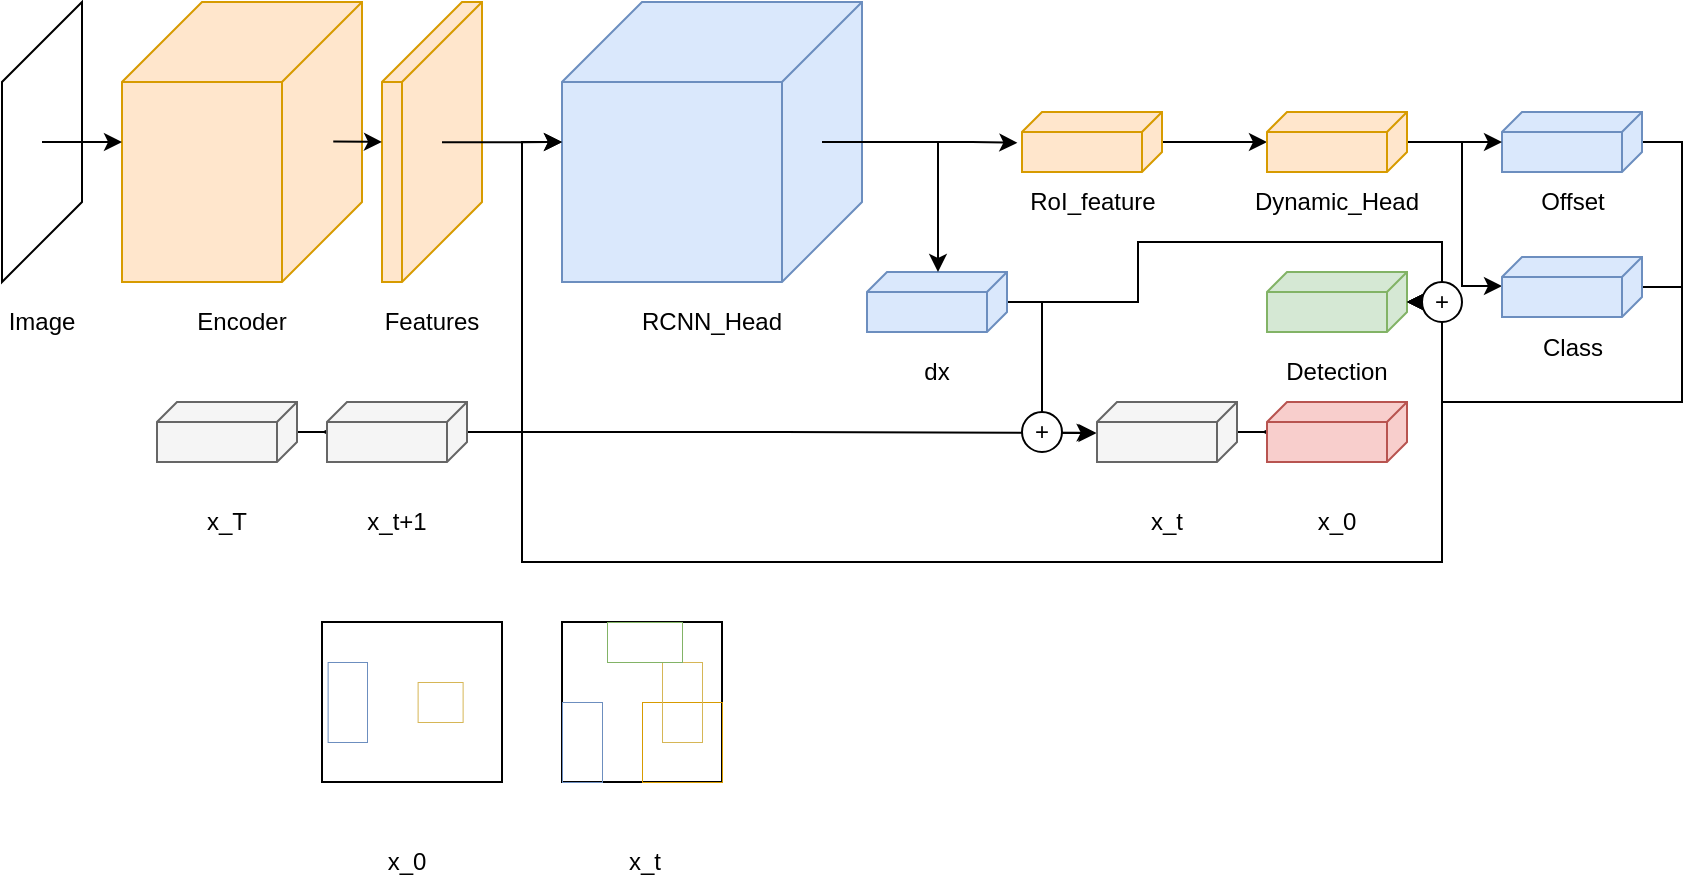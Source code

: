 <mxfile version="21.2.1" type="device">
  <diagram name="페이지-1" id="WjTWZu_wgfsH3Yp1EPEO">
    <mxGraphModel dx="1485" dy="812" grid="1" gridSize="10" guides="1" tooltips="1" connect="1" arrows="1" fold="1" page="1" pageScale="1" pageWidth="400" pageHeight="200" math="0" shadow="0">
      <root>
        <mxCell id="0" />
        <mxCell id="1" parent="0" />
        <mxCell id="LTw5yQqBx48sPHNNN6xt-4" value="Image" style="text;html=1;strokeColor=none;fillColor=none;align=center;verticalAlign=middle;whiteSpace=wrap;rounded=0;" parent="1" vertex="1">
          <mxGeometry x="39.91" y="370" width="40" as="geometry" />
        </mxCell>
        <mxCell id="LTw5yQqBx48sPHNNN6xt-5" value="Encoder" style="text;html=1;strokeColor=none;fillColor=none;align=center;verticalAlign=middle;whiteSpace=wrap;rounded=0;" parent="1" vertex="1">
          <mxGeometry x="140" y="370" width="40" as="geometry" />
        </mxCell>
        <mxCell id="AjTzXF5Oelp-aFMQVaQH-9" value="" style="shape=cube;whiteSpace=wrap;html=1;boundedLbl=1;backgroundOutline=1;darkOpacity=0;darkOpacity2=0;size=40;flipH=1;fillColor=#ffe6cc;strokeColor=#d79b00;" parent="1" vertex="1">
          <mxGeometry x="100" y="210" width="120" height="140" as="geometry" />
        </mxCell>
        <mxCell id="AjTzXF5Oelp-aFMQVaQH-11" value="" style="shape=parallelogram;perimeter=parallelogramPerimeter;whiteSpace=wrap;html=1;fixedSize=1;rotation=-90;size=40;flipH=1;fillStyle=solid;" parent="1" vertex="1">
          <mxGeometry x="-10" y="260" width="140" height="40" as="geometry" />
        </mxCell>
        <mxCell id="AjTzXF5Oelp-aFMQVaQH-12" value="" style="shape=cube;whiteSpace=wrap;html=1;boundedLbl=1;backgroundOutline=1;darkOpacity=0;darkOpacity2=0;size=40;flipH=1;fillColor=#ffe6cc;strokeColor=#d79b00;" parent="1" vertex="1">
          <mxGeometry x="230" y="210" width="50" height="140" as="geometry" />
        </mxCell>
        <mxCell id="AjTzXF5Oelp-aFMQVaQH-14" value="Features" style="text;html=1;strokeColor=none;fillColor=none;align=center;verticalAlign=middle;whiteSpace=wrap;rounded=0;" parent="1" vertex="1">
          <mxGeometry x="235" y="370" width="40" as="geometry" />
        </mxCell>
        <mxCell id="AjTzXF5Oelp-aFMQVaQH-16" value="x_t+1" style="text;html=1;strokeColor=none;fillColor=none;align=center;verticalAlign=middle;whiteSpace=wrap;rounded=0;" parent="1" vertex="1">
          <mxGeometry x="195" y="470" width="85" as="geometry" />
        </mxCell>
        <mxCell id="AjTzXF5Oelp-aFMQVaQH-24" value="" style="endArrow=classic;html=1;rounded=0;exitX=0.5;exitY=0.5;exitDx=0;exitDy=0;exitPerimeter=0;" parent="1" source="AjTzXF5Oelp-aFMQVaQH-11" edge="1">
          <mxGeometry width="50" height="50" relative="1" as="geometry">
            <mxPoint x="220" y="420" as="sourcePoint" />
            <mxPoint x="100" y="280" as="targetPoint" />
          </mxGeometry>
        </mxCell>
        <mxCell id="AjTzXF5Oelp-aFMQVaQH-26" value="" style="endArrow=classic;html=1;rounded=0;exitX=0.5;exitY=0.5;exitDx=0;exitDy=0;exitPerimeter=0;" parent="1" edge="1">
          <mxGeometry width="50" height="50" relative="1" as="geometry">
            <mxPoint x="205.63" y="279.71" as="sourcePoint" />
            <mxPoint x="230" y="280" as="targetPoint" />
          </mxGeometry>
        </mxCell>
        <mxCell id="G3NelD-k7GDp5YI_SeNo-103" style="edgeStyle=orthogonalEdgeStyle;rounded=0;orthogonalLoop=1;jettySize=auto;html=1;" edge="1" parent="1" source="AjTzXF5Oelp-aFMQVaQH-34">
          <mxGeometry relative="1" as="geometry">
            <mxPoint x="200" y="425" as="targetPoint" />
          </mxGeometry>
        </mxCell>
        <mxCell id="AjTzXF5Oelp-aFMQVaQH-34" value="" style="shape=cube;whiteSpace=wrap;html=1;boundedLbl=1;backgroundOutline=1;darkOpacity=0;darkOpacity2=0;size=10;flipH=1;fillColor=#f5f5f5;strokeColor=#666666;fontColor=#333333;" parent="1" vertex="1">
          <mxGeometry x="117.5" y="410" width="70" height="30" as="geometry" />
        </mxCell>
        <mxCell id="AjTzXF5Oelp-aFMQVaQH-37" value="x_T" style="text;html=1;strokeColor=none;fillColor=none;align=center;verticalAlign=middle;whiteSpace=wrap;rounded=0;" parent="1" vertex="1">
          <mxGeometry x="110" y="470" width="85" as="geometry" />
        </mxCell>
        <mxCell id="AjTzXF5Oelp-aFMQVaQH-41" value="x_0" style="text;html=1;strokeColor=none;fillColor=none;align=center;verticalAlign=middle;whiteSpace=wrap;rounded=0;" parent="1" vertex="1">
          <mxGeometry x="200" y="640" width="85" as="geometry" />
        </mxCell>
        <mxCell id="G3NelD-k7GDp5YI_SeNo-3" value="x_t" style="text;html=1;strokeColor=none;fillColor=none;align=center;verticalAlign=middle;whiteSpace=wrap;rounded=0;" vertex="1" parent="1">
          <mxGeometry x="319.37" y="640" width="85" as="geometry" />
        </mxCell>
        <mxCell id="G3NelD-k7GDp5YI_SeNo-35" value="" style="shape=cube;whiteSpace=wrap;html=1;boundedLbl=1;backgroundOutline=1;darkOpacity=0;darkOpacity2=0;size=40;flipH=1;fillColor=#dae8fc;strokeColor=#6c8ebf;" vertex="1" parent="1">
          <mxGeometry x="320" y="210" width="150" height="140" as="geometry" />
        </mxCell>
        <mxCell id="G3NelD-k7GDp5YI_SeNo-36" value="RCNN_Head" style="text;html=1;strokeColor=none;fillColor=none;align=center;verticalAlign=middle;whiteSpace=wrap;rounded=0;" vertex="1" parent="1">
          <mxGeometry x="375" y="370" width="40" as="geometry" />
        </mxCell>
        <mxCell id="G3NelD-k7GDp5YI_SeNo-90" value="" style="group" vertex="1" connectable="0" parent="1">
          <mxGeometry x="320" y="520" width="80" height="80" as="geometry" />
        </mxCell>
        <mxCell id="G3NelD-k7GDp5YI_SeNo-84" value="" style="rounded=0;whiteSpace=wrap;html=1;" vertex="1" parent="G3NelD-k7GDp5YI_SeNo-90">
          <mxGeometry width="80" height="80" as="geometry" />
        </mxCell>
        <mxCell id="G3NelD-k7GDp5YI_SeNo-86" value="" style="rounded=0;whiteSpace=wrap;html=1;strokeWidth=0.5;fillColor=none;strokeColor=#6c8ebf;" vertex="1" parent="G3NelD-k7GDp5YI_SeNo-90">
          <mxGeometry y="40" width="20" height="40" as="geometry" />
        </mxCell>
        <mxCell id="G3NelD-k7GDp5YI_SeNo-87" value="" style="rounded=0;whiteSpace=wrap;html=1;strokeWidth=0.5;fillColor=none;strokeColor=#d79b00;" vertex="1" parent="G3NelD-k7GDp5YI_SeNo-90">
          <mxGeometry x="40" y="40" width="40" height="40" as="geometry" />
        </mxCell>
        <mxCell id="G3NelD-k7GDp5YI_SeNo-88" value="" style="rounded=0;whiteSpace=wrap;html=1;strokeWidth=0.5;fillColor=none;strokeColor=#d6b656;" vertex="1" parent="G3NelD-k7GDp5YI_SeNo-90">
          <mxGeometry x="50" y="20" width="20" height="40" as="geometry" />
        </mxCell>
        <mxCell id="G3NelD-k7GDp5YI_SeNo-89" value="" style="rounded=0;whiteSpace=wrap;html=1;strokeWidth=0.5;fillColor=none;strokeColor=#82b366;" vertex="1" parent="G3NelD-k7GDp5YI_SeNo-90">
          <mxGeometry x="22.5" width="37.5" height="20" as="geometry" />
        </mxCell>
        <mxCell id="G3NelD-k7GDp5YI_SeNo-96" value="" style="group" vertex="1" connectable="0" parent="1">
          <mxGeometry x="200" y="520" width="90" height="80" as="geometry" />
        </mxCell>
        <mxCell id="G3NelD-k7GDp5YI_SeNo-91" value="" style="rounded=0;whiteSpace=wrap;html=1;" vertex="1" parent="G3NelD-k7GDp5YI_SeNo-96">
          <mxGeometry width="90" height="80" as="geometry" />
        </mxCell>
        <mxCell id="G3NelD-k7GDp5YI_SeNo-92" value="" style="rounded=0;whiteSpace=wrap;html=1;strokeWidth=0.5;fillColor=none;strokeColor=#6c8ebf;" vertex="1" parent="G3NelD-k7GDp5YI_SeNo-96">
          <mxGeometry x="2.812" y="20" width="19.688" height="40" as="geometry" />
        </mxCell>
        <mxCell id="G3NelD-k7GDp5YI_SeNo-94" value="" style="rounded=0;whiteSpace=wrap;html=1;strokeWidth=0.5;fillColor=none;strokeColor=#d6b656;" vertex="1" parent="G3NelD-k7GDp5YI_SeNo-96">
          <mxGeometry x="47.807" y="30" width="22.5" height="20" as="geometry" />
        </mxCell>
        <mxCell id="G3NelD-k7GDp5YI_SeNo-110" style="edgeStyle=orthogonalEdgeStyle;rounded=0;orthogonalLoop=1;jettySize=auto;html=1;entryX=1;entryY=0.5;entryDx=0;entryDy=0;entryPerimeter=0;" edge="1" parent="1" source="G3NelD-k7GDp5YI_SeNo-97" target="G3NelD-k7GDp5YI_SeNo-35">
          <mxGeometry relative="1" as="geometry">
            <Array as="points">
              <mxPoint x="300" y="425" />
              <mxPoint x="300" y="280" />
            </Array>
          </mxGeometry>
        </mxCell>
        <mxCell id="G3NelD-k7GDp5YI_SeNo-125" style="edgeStyle=orthogonalEdgeStyle;rounded=0;orthogonalLoop=1;jettySize=auto;html=1;entryX=1.003;entryY=0.517;entryDx=0;entryDy=0;entryPerimeter=0;" edge="1" parent="1" source="G3NelD-k7GDp5YI_SeNo-97" target="G3NelD-k7GDp5YI_SeNo-99">
          <mxGeometry relative="1" as="geometry" />
        </mxCell>
        <mxCell id="G3NelD-k7GDp5YI_SeNo-143" style="edgeStyle=orthogonalEdgeStyle;rounded=0;orthogonalLoop=1;jettySize=auto;html=1;" edge="1" parent="1" source="G3NelD-k7GDp5YI_SeNo-97" target="G3NelD-k7GDp5YI_SeNo-112">
          <mxGeometry relative="1" as="geometry">
            <Array as="points">
              <mxPoint x="300" y="425" />
              <mxPoint x="300" y="490" />
              <mxPoint x="760" y="490" />
              <mxPoint x="760" y="360" />
            </Array>
          </mxGeometry>
        </mxCell>
        <mxCell id="G3NelD-k7GDp5YI_SeNo-97" value="" style="shape=cube;whiteSpace=wrap;html=1;boundedLbl=1;backgroundOutline=1;darkOpacity=0;darkOpacity2=0;size=10;flipH=1;fillColor=#f5f5f5;strokeColor=#666666;fontColor=#333333;" vertex="1" parent="1">
          <mxGeometry x="202.5" y="410" width="70" height="30" as="geometry" />
        </mxCell>
        <mxCell id="G3NelD-k7GDp5YI_SeNo-98" value="x_0" style="text;html=1;strokeColor=none;fillColor=none;align=center;verticalAlign=middle;whiteSpace=wrap;rounded=0;" vertex="1" parent="1">
          <mxGeometry x="665" y="470" width="85" as="geometry" />
        </mxCell>
        <mxCell id="G3NelD-k7GDp5YI_SeNo-104" style="edgeStyle=orthogonalEdgeStyle;rounded=0;orthogonalLoop=1;jettySize=auto;html=1;" edge="1" parent="1" source="G3NelD-k7GDp5YI_SeNo-99">
          <mxGeometry relative="1" as="geometry">
            <mxPoint x="670" y="425" as="targetPoint" />
          </mxGeometry>
        </mxCell>
        <mxCell id="G3NelD-k7GDp5YI_SeNo-99" value="" style="shape=cube;whiteSpace=wrap;html=1;boundedLbl=1;backgroundOutline=1;darkOpacity=0;darkOpacity2=0;size=10;flipH=1;fillColor=#f5f5f5;strokeColor=#666666;fontColor=#333333;" vertex="1" parent="1">
          <mxGeometry x="587.5" y="410" width="70" height="30" as="geometry" />
        </mxCell>
        <mxCell id="G3NelD-k7GDp5YI_SeNo-100" value="x_t" style="text;html=1;strokeColor=none;fillColor=none;align=center;verticalAlign=middle;whiteSpace=wrap;rounded=0;" vertex="1" parent="1">
          <mxGeometry x="580" y="470" width="85" as="geometry" />
        </mxCell>
        <mxCell id="G3NelD-k7GDp5YI_SeNo-101" value="" style="shape=cube;whiteSpace=wrap;html=1;boundedLbl=1;backgroundOutline=1;darkOpacity=0;darkOpacity2=0;size=10;flipH=1;fillColor=#f8cecc;strokeColor=#b85450;" vertex="1" parent="1">
          <mxGeometry x="672.5" y="410" width="70" height="30" as="geometry" />
        </mxCell>
        <mxCell id="G3NelD-k7GDp5YI_SeNo-105" style="edgeStyle=orthogonalEdgeStyle;rounded=0;orthogonalLoop=1;jettySize=auto;html=1;exitX=0.4;exitY=0.501;exitDx=0;exitDy=0;exitPerimeter=0;" edge="1" parent="1" source="AjTzXF5Oelp-aFMQVaQH-12">
          <mxGeometry relative="1" as="geometry">
            <mxPoint x="320" y="280" as="targetPoint" />
          </mxGeometry>
        </mxCell>
        <mxCell id="G3NelD-k7GDp5YI_SeNo-112" value="" style="shape=cube;whiteSpace=wrap;html=1;boundedLbl=1;backgroundOutline=1;darkOpacity=0;darkOpacity2=0;size=10;flipH=1;fillColor=#d5e8d4;strokeColor=#82b366;" vertex="1" parent="1">
          <mxGeometry x="672.5" y="345" width="70" height="30" as="geometry" />
        </mxCell>
        <mxCell id="G3NelD-k7GDp5YI_SeNo-133" style="edgeStyle=orthogonalEdgeStyle;rounded=0;orthogonalLoop=1;jettySize=auto;html=1;" edge="1" parent="1" source="G3NelD-k7GDp5YI_SeNo-117" target="G3NelD-k7GDp5YI_SeNo-131">
          <mxGeometry relative="1" as="geometry">
            <mxPoint x="627.5" y="280" as="sourcePoint" />
          </mxGeometry>
        </mxCell>
        <mxCell id="G3NelD-k7GDp5YI_SeNo-117" value="" style="shape=cube;whiteSpace=wrap;html=1;boundedLbl=1;backgroundOutline=1;darkOpacity=0;darkOpacity2=0;size=10;flipH=1;fillColor=#ffe6cc;strokeColor=#d79b00;" vertex="1" parent="1">
          <mxGeometry x="550" y="265" width="70" height="30" as="geometry" />
        </mxCell>
        <mxCell id="G3NelD-k7GDp5YI_SeNo-140" style="edgeStyle=orthogonalEdgeStyle;rounded=0;orthogonalLoop=1;jettySize=auto;html=1;" edge="1" parent="1" source="G3NelD-k7GDp5YI_SeNo-118" target="G3NelD-k7GDp5YI_SeNo-112">
          <mxGeometry relative="1" as="geometry">
            <Array as="points">
              <mxPoint x="880" y="280" />
              <mxPoint x="880" y="410" />
              <mxPoint x="760" y="410" />
              <mxPoint x="760" y="360" />
            </Array>
          </mxGeometry>
        </mxCell>
        <mxCell id="G3NelD-k7GDp5YI_SeNo-118" value="" style="shape=cube;whiteSpace=wrap;html=1;boundedLbl=1;backgroundOutline=1;darkOpacity=0;darkOpacity2=0;size=10;flipH=1;fillColor=#dae8fc;strokeColor=#6c8ebf;" vertex="1" parent="1">
          <mxGeometry x="790" y="265" width="70" height="30" as="geometry" />
        </mxCell>
        <mxCell id="G3NelD-k7GDp5YI_SeNo-119" value="Detection" style="text;html=1;strokeColor=none;fillColor=none;align=center;verticalAlign=middle;whiteSpace=wrap;rounded=0;" vertex="1" parent="1">
          <mxGeometry x="665" y="395" width="85" as="geometry" />
        </mxCell>
        <mxCell id="G3NelD-k7GDp5YI_SeNo-121" style="edgeStyle=orthogonalEdgeStyle;rounded=0;orthogonalLoop=1;jettySize=auto;html=1;entryX=1.017;entryY=0.511;entryDx=0;entryDy=0;entryPerimeter=0;" edge="1" parent="1" source="G3NelD-k7GDp5YI_SeNo-120" target="G3NelD-k7GDp5YI_SeNo-99">
          <mxGeometry relative="1" as="geometry">
            <Array as="points">
              <mxPoint x="560" y="360" />
              <mxPoint x="560" y="425" />
            </Array>
          </mxGeometry>
        </mxCell>
        <mxCell id="G3NelD-k7GDp5YI_SeNo-134" style="edgeStyle=orthogonalEdgeStyle;rounded=0;orthogonalLoop=1;jettySize=auto;html=1;" edge="1" parent="1" source="G3NelD-k7GDp5YI_SeNo-120" target="G3NelD-k7GDp5YI_SeNo-112">
          <mxGeometry relative="1" as="geometry">
            <Array as="points">
              <mxPoint x="608" y="360" />
              <mxPoint x="608" y="330" />
              <mxPoint x="760" y="330" />
              <mxPoint x="760" y="360" />
            </Array>
          </mxGeometry>
        </mxCell>
        <mxCell id="G3NelD-k7GDp5YI_SeNo-120" value="" style="shape=cube;whiteSpace=wrap;html=1;boundedLbl=1;backgroundOutline=1;darkOpacity=0;darkOpacity2=0;size=10;flipH=1;fillColor=#dae8fc;strokeColor=#6c8ebf;" vertex="1" parent="1">
          <mxGeometry x="472.5" y="345" width="70" height="30" as="geometry" />
        </mxCell>
        <mxCell id="G3NelD-k7GDp5YI_SeNo-122" value="dx" style="text;html=1;strokeColor=none;fillColor=none;align=center;verticalAlign=middle;whiteSpace=wrap;rounded=0;" vertex="1" parent="1">
          <mxGeometry x="465" y="395" width="85" as="geometry" />
        </mxCell>
        <mxCell id="G3NelD-k7GDp5YI_SeNo-126" value="+" style="ellipse;whiteSpace=wrap;html=1;aspect=fixed;" vertex="1" parent="1">
          <mxGeometry x="550" y="415" width="20" height="20" as="geometry" />
        </mxCell>
        <mxCell id="G3NelD-k7GDp5YI_SeNo-128" style="edgeStyle=orthogonalEdgeStyle;rounded=0;orthogonalLoop=1;jettySize=auto;html=1;exitX=0.133;exitY=0.5;exitDx=0;exitDy=0;exitPerimeter=0;" edge="1" parent="1" source="G3NelD-k7GDp5YI_SeNo-35" target="G3NelD-k7GDp5YI_SeNo-120">
          <mxGeometry relative="1" as="geometry">
            <mxPoint x="530" y="330" as="targetPoint" />
            <Array as="points">
              <mxPoint x="508" y="280" />
            </Array>
          </mxGeometry>
        </mxCell>
        <mxCell id="G3NelD-k7GDp5YI_SeNo-129" style="edgeStyle=orthogonalEdgeStyle;rounded=0;orthogonalLoop=1;jettySize=auto;html=1;exitX=0.133;exitY=0.5;exitDx=0;exitDy=0;exitPerimeter=0;entryX=1.033;entryY=0.513;entryDx=0;entryDy=0;entryPerimeter=0;" edge="1" parent="1" source="G3NelD-k7GDp5YI_SeNo-35" target="G3NelD-k7GDp5YI_SeNo-117">
          <mxGeometry relative="1" as="geometry">
            <mxPoint x="525" y="280" as="targetPoint" />
            <Array as="points">
              <mxPoint x="525" y="280" />
            </Array>
          </mxGeometry>
        </mxCell>
        <mxCell id="G3NelD-k7GDp5YI_SeNo-130" value="RoI_feature" style="text;html=1;strokeColor=none;fillColor=none;align=center;verticalAlign=middle;whiteSpace=wrap;rounded=0;" vertex="1" parent="1">
          <mxGeometry x="542.5" y="310" width="85" as="geometry" />
        </mxCell>
        <mxCell id="G3NelD-k7GDp5YI_SeNo-138" style="edgeStyle=orthogonalEdgeStyle;rounded=0;orthogonalLoop=1;jettySize=auto;html=1;" edge="1" parent="1" source="G3NelD-k7GDp5YI_SeNo-131" target="G3NelD-k7GDp5YI_SeNo-118">
          <mxGeometry relative="1" as="geometry" />
        </mxCell>
        <mxCell id="G3NelD-k7GDp5YI_SeNo-139" style="edgeStyle=orthogonalEdgeStyle;rounded=0;orthogonalLoop=1;jettySize=auto;html=1;" edge="1" parent="1" source="G3NelD-k7GDp5YI_SeNo-131" target="G3NelD-k7GDp5YI_SeNo-136">
          <mxGeometry relative="1" as="geometry">
            <Array as="points">
              <mxPoint x="770" y="280" />
              <mxPoint x="770" y="352" />
            </Array>
          </mxGeometry>
        </mxCell>
        <mxCell id="G3NelD-k7GDp5YI_SeNo-131" value="" style="shape=cube;whiteSpace=wrap;html=1;boundedLbl=1;backgroundOutline=1;darkOpacity=0;darkOpacity2=0;size=10;flipH=1;fillColor=#ffe6cc;strokeColor=#d79b00;" vertex="1" parent="1">
          <mxGeometry x="672.5" y="265" width="70" height="30" as="geometry" />
        </mxCell>
        <mxCell id="G3NelD-k7GDp5YI_SeNo-132" value="Dynamic_Head" style="text;html=1;strokeColor=none;fillColor=none;align=center;verticalAlign=middle;whiteSpace=wrap;rounded=0;" vertex="1" parent="1">
          <mxGeometry x="665" y="310" width="85" as="geometry" />
        </mxCell>
        <mxCell id="G3NelD-k7GDp5YI_SeNo-135" value="Offset" style="text;html=1;strokeColor=none;fillColor=none;align=center;verticalAlign=middle;whiteSpace=wrap;rounded=0;" vertex="1" parent="1">
          <mxGeometry x="782.5" y="310" width="85" as="geometry" />
        </mxCell>
        <mxCell id="G3NelD-k7GDp5YI_SeNo-141" style="edgeStyle=orthogonalEdgeStyle;rounded=0;orthogonalLoop=1;jettySize=auto;html=1;" edge="1" parent="1" source="G3NelD-k7GDp5YI_SeNo-136" target="G3NelD-k7GDp5YI_SeNo-112">
          <mxGeometry relative="1" as="geometry">
            <Array as="points">
              <mxPoint x="880" y="352" />
              <mxPoint x="880" y="410" />
              <mxPoint x="760" y="410" />
              <mxPoint x="760" y="360" />
            </Array>
          </mxGeometry>
        </mxCell>
        <mxCell id="G3NelD-k7GDp5YI_SeNo-136" value="" style="shape=cube;whiteSpace=wrap;html=1;boundedLbl=1;backgroundOutline=1;darkOpacity=0;darkOpacity2=0;size=10;flipH=1;fillColor=#dae8fc;strokeColor=#6c8ebf;" vertex="1" parent="1">
          <mxGeometry x="790" y="337.5" width="70" height="30" as="geometry" />
        </mxCell>
        <mxCell id="G3NelD-k7GDp5YI_SeNo-137" value="Class" style="text;html=1;strokeColor=none;fillColor=none;align=center;verticalAlign=middle;whiteSpace=wrap;rounded=0;" vertex="1" parent="1">
          <mxGeometry x="782.5" y="382.5" width="85" as="geometry" />
        </mxCell>
        <mxCell id="G3NelD-k7GDp5YI_SeNo-142" value="+" style="ellipse;whiteSpace=wrap;html=1;aspect=fixed;" vertex="1" parent="1">
          <mxGeometry x="750" y="350" width="20" height="20" as="geometry" />
        </mxCell>
      </root>
    </mxGraphModel>
  </diagram>
</mxfile>
